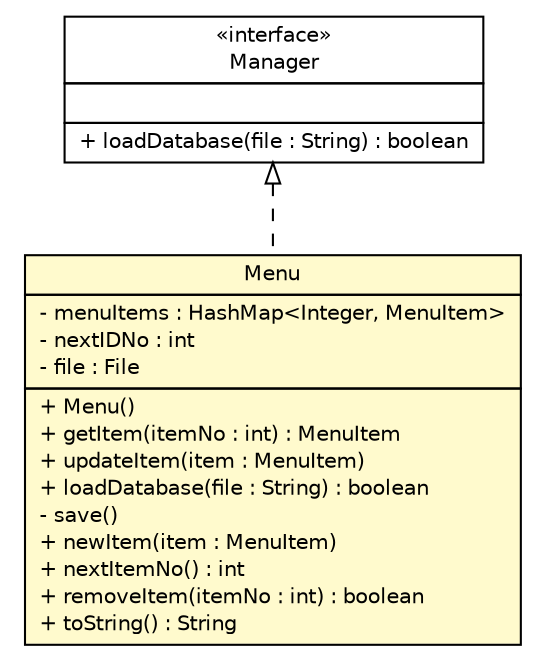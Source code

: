 #!/usr/local/bin/dot
#
# Class diagram 
# Generated by UMLGraph version 1.6 (http://www.umlgraph.org/)
#

digraph G {
	edge [fontname="Helvetica",fontsize=10,labelfontname="Helvetica",labelfontsize=10];
	node [fontname="Helvetica",fontsize=10,shape=plaintext];
	nodesep=0.25;
	ranksep=0.5;
	// au.edu.griffith.ict.Manager
	c51 [label=<<table title="au.edu.griffith.ict.Manager" border="0" cellborder="1" cellspacing="0" cellpadding="2" port="p" href="./Manager.html">
		<tr><td><table border="0" cellspacing="0" cellpadding="1">
<tr><td align="center" balign="center"> &#171;interface&#187; </td></tr>
<tr><td align="center" balign="center"> Manager </td></tr>
		</table></td></tr>
		<tr><td><table border="0" cellspacing="0" cellpadding="1">
<tr><td align="left" balign="left">  </td></tr>
		</table></td></tr>
		<tr><td><table border="0" cellspacing="0" cellpadding="1">
<tr><td align="left" balign="left"> + loadDatabase(file : String) : boolean </td></tr>
		</table></td></tr>
		</table>>, URL="./Manager.html", fontname="Helvetica", fontcolor="black", fontsize=10.0];
	// au.edu.griffith.ict.Menu
	c53 [label=<<table title="au.edu.griffith.ict.Menu" border="0" cellborder="1" cellspacing="0" cellpadding="2" port="p" bgcolor="lemonChiffon" href="./Menu.html">
		<tr><td><table border="0" cellspacing="0" cellpadding="1">
<tr><td align="center" balign="center"> Menu </td></tr>
		</table></td></tr>
		<tr><td><table border="0" cellspacing="0" cellpadding="1">
<tr><td align="left" balign="left"> - menuItems : HashMap&lt;Integer, MenuItem&gt; </td></tr>
<tr><td align="left" balign="left"> - nextIDNo : int </td></tr>
<tr><td align="left" balign="left"> - file : File </td></tr>
		</table></td></tr>
		<tr><td><table border="0" cellspacing="0" cellpadding="1">
<tr><td align="left" balign="left"> + Menu() </td></tr>
<tr><td align="left" balign="left"> + getItem(itemNo : int) : MenuItem </td></tr>
<tr><td align="left" balign="left"> + updateItem(item : MenuItem) </td></tr>
<tr><td align="left" balign="left"> + loadDatabase(file : String) : boolean </td></tr>
<tr><td align="left" balign="left"> - save() </td></tr>
<tr><td align="left" balign="left"> + newItem(item : MenuItem) </td></tr>
<tr><td align="left" balign="left"> + nextItemNo() : int </td></tr>
<tr><td align="left" balign="left"> + removeItem(itemNo : int) : boolean </td></tr>
<tr><td align="left" balign="left"> + toString() : String </td></tr>
		</table></td></tr>
		</table>>, URL="./Menu.html", fontname="Helvetica", fontcolor="black", fontsize=10.0];
	//au.edu.griffith.ict.Menu implements au.edu.griffith.ict.Manager
	c51:p -> c53:p [dir=back,arrowtail=empty,style=dashed];
}

